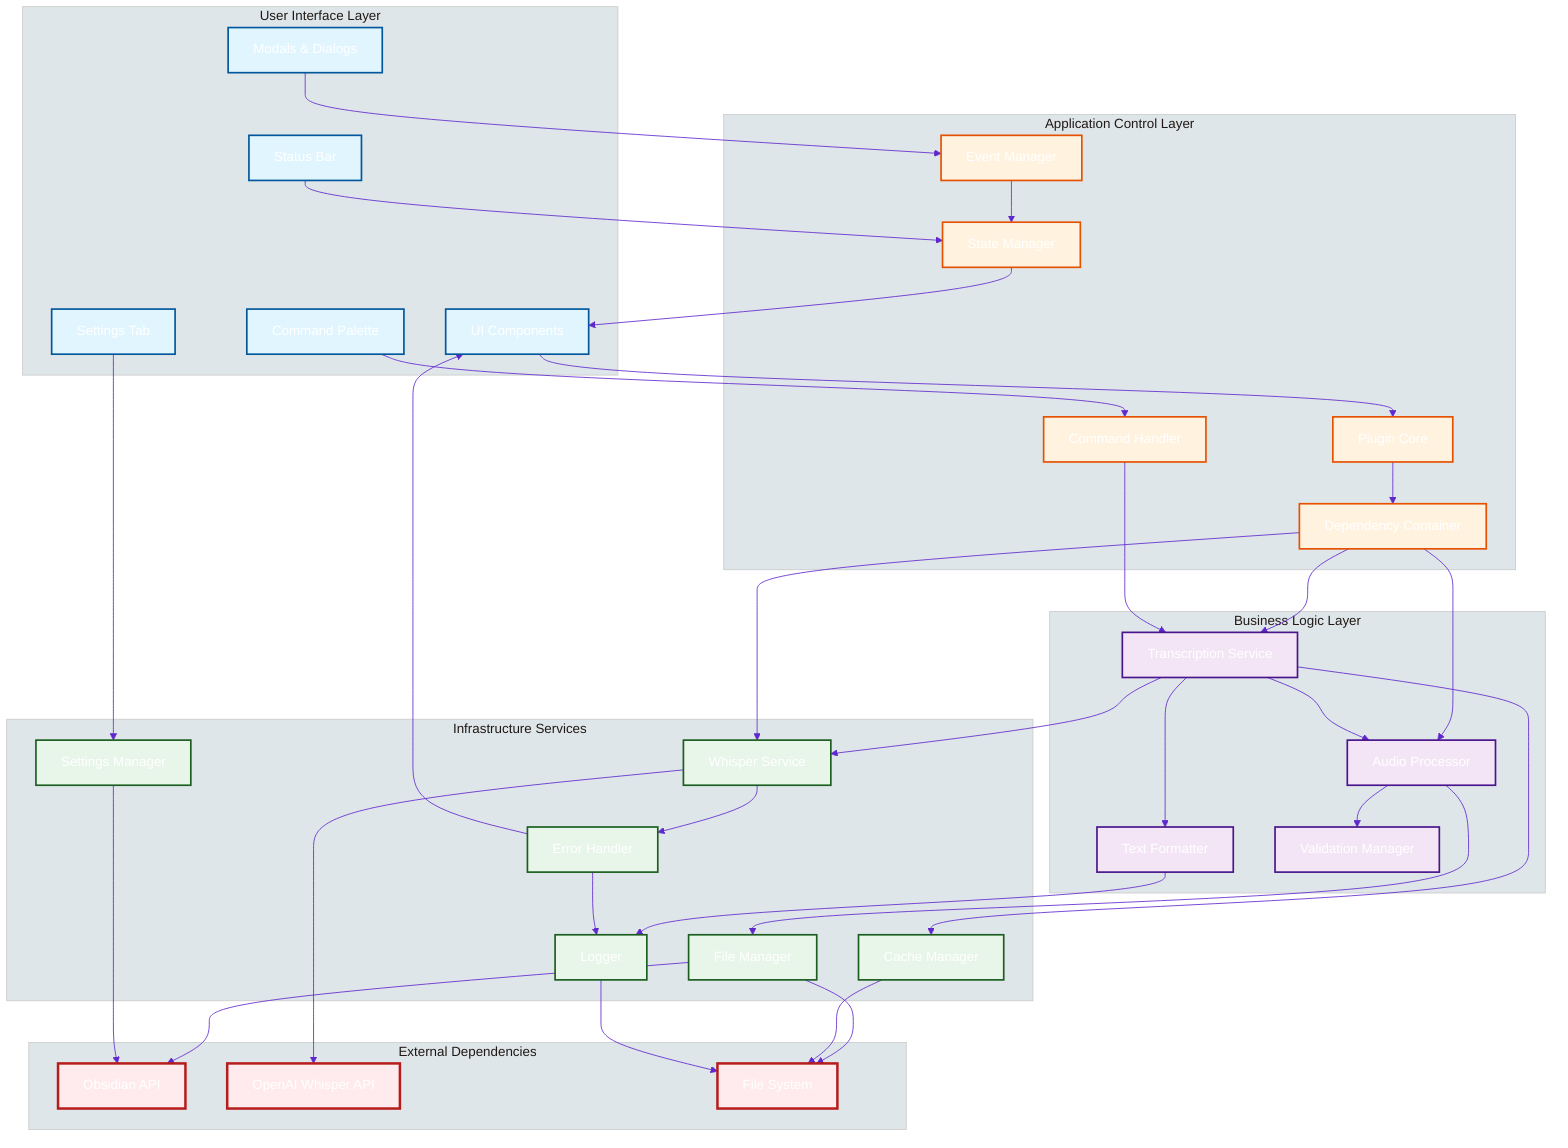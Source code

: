 %%{init: {'theme':'base', 'themeVariables': { 'primaryColor':'#ff6b6b', 'primaryTextColor':'#fff', 'primaryBorderColor':'#ff4757', 'lineColor':'#5f27cd', 'secondaryColor':'#4834d4', 'tertiaryColor':'#dfe6e9'}}}%%

graph TB
    subgraph "User Interface Layer"
        UI[UI Components]
        CMD[Command Palette]
        MODAL[Modals & Dialogs]
        SETTINGS[Settings Tab]
        STATUS[Status Bar]
    end
    
    subgraph "Application Control Layer"
        PLUGIN[Plugin Core]
        CMDH[Command Handler]
        EVTM[Event Manager]
        STMGR[State Manager]
        DI[Dependency Container]
    end
    
    subgraph "Business Logic Layer"
        TS[Transcription Service]
        AP[Audio Processor]
        TF[Text Formatter]
        VM[Validation Manager]
    end
    
    subgraph "Infrastructure Services"
        WS[Whisper Service]
        FM[File Manager]
        SM[Settings Manager]
        CACHE[Cache Manager]
        LOG[Logger]
        ERR[Error Handler]
    end
    
    subgraph "External Dependencies"
        OBS[Obsidian API]
        WHISPER[OpenAI Whisper API]
        FS[File System]
    end
    
    %% UI Layer connections
    UI --> PLUGIN
    CMD --> CMDH
    MODAL --> EVTM
    SETTINGS --> SM
    STATUS --> STMGR
    
    %% Application Layer connections
    PLUGIN --> DI
    DI --> TS
    DI --> AP
    DI --> WS
    CMDH --> TS
    EVTM --> STMGR
    STMGR --> UI
    
    %% Business Logic connections
    TS --> AP
    TS --> WS
    TS --> TF
    TS --> CACHE
    AP --> VM
    AP --> FM
    TF --> LOG
    
    %% Infrastructure connections
    WS --> WHISPER
    WS --> ERR
    FM --> OBS
    FM --> FS
    SM --> OBS
    CACHE --> FS
    LOG --> FS
    ERR --> LOG
    ERR --> UI
    
    %% Styling
    style UI fill:#e1f5fe,stroke:#01579b,stroke-width:2px
    style CMD fill:#e1f5fe,stroke:#01579b,stroke-width:2px
    style MODAL fill:#e1f5fe,stroke:#01579b,stroke-width:2px
    style SETTINGS fill:#e1f5fe,stroke:#01579b,stroke-width:2px
    style STATUS fill:#e1f5fe,stroke:#01579b,stroke-width:2px
    
    style PLUGIN fill:#fff3e0,stroke:#e65100,stroke-width:2px
    style CMDH fill:#fff3e0,stroke:#e65100,stroke-width:2px
    style EVTM fill:#fff3e0,stroke:#e65100,stroke-width:2px
    style STMGR fill:#fff3e0,stroke:#e65100,stroke-width:2px
    style DI fill:#fff3e0,stroke:#e65100,stroke-width:2px
    
    style TS fill:#f3e5f5,stroke:#4a148c,stroke-width:2px
    style AP fill:#f3e5f5,stroke:#4a148c,stroke-width:2px
    style TF fill:#f3e5f5,stroke:#4a148c,stroke-width:2px
    style VM fill:#f3e5f5,stroke:#4a148c,stroke-width:2px
    
    style WS fill:#e8f5e9,stroke:#1b5e20,stroke-width:2px
    style FM fill:#e8f5e9,stroke:#1b5e20,stroke-width:2px
    style SM fill:#e8f5e9,stroke:#1b5e20,stroke-width:2px
    style CACHE fill:#e8f5e9,stroke:#1b5e20,stroke-width:2px
    style LOG fill:#e8f5e9,stroke:#1b5e20,stroke-width:2px
    style ERR fill:#e8f5e9,stroke:#1b5e20,stroke-width:2px
    
    style OBS fill:#ffebee,stroke:#b71c1c,stroke-width:3px
    style WHISPER fill:#ffebee,stroke:#b71c1c,stroke-width:3px
    style FS fill:#ffebee,stroke:#b71c1c,stroke-width:3px